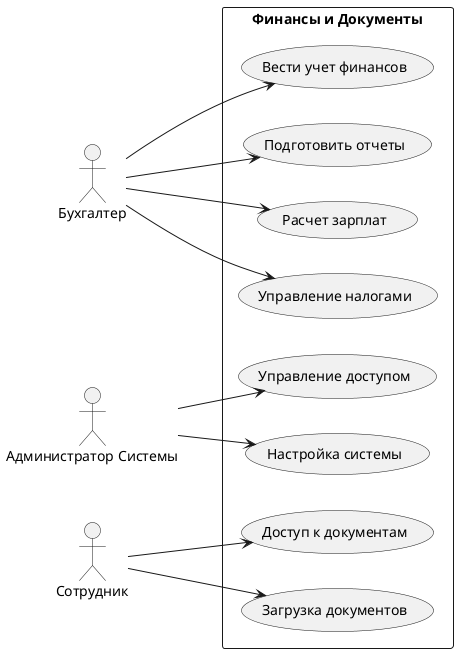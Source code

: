 @startuml useVarianr2
left to right direction
actor "Бухгалтер" as B
actor "Администратор Системы" as AS
actor "Сотрудник" as S

rectangle "Финансы и Документы" {
  B --> (Вести учет финансов)
  B --> (Подготовить отчеты)
  B --> (Расчет зарплат)
  B --> (Управление налогами)
  
  AS --> (Управление доступом)
  AS --> (Настройка системы)
  
  S --> (Доступ к документам)
  S --> (Загрузка документов)
}

@enduml
